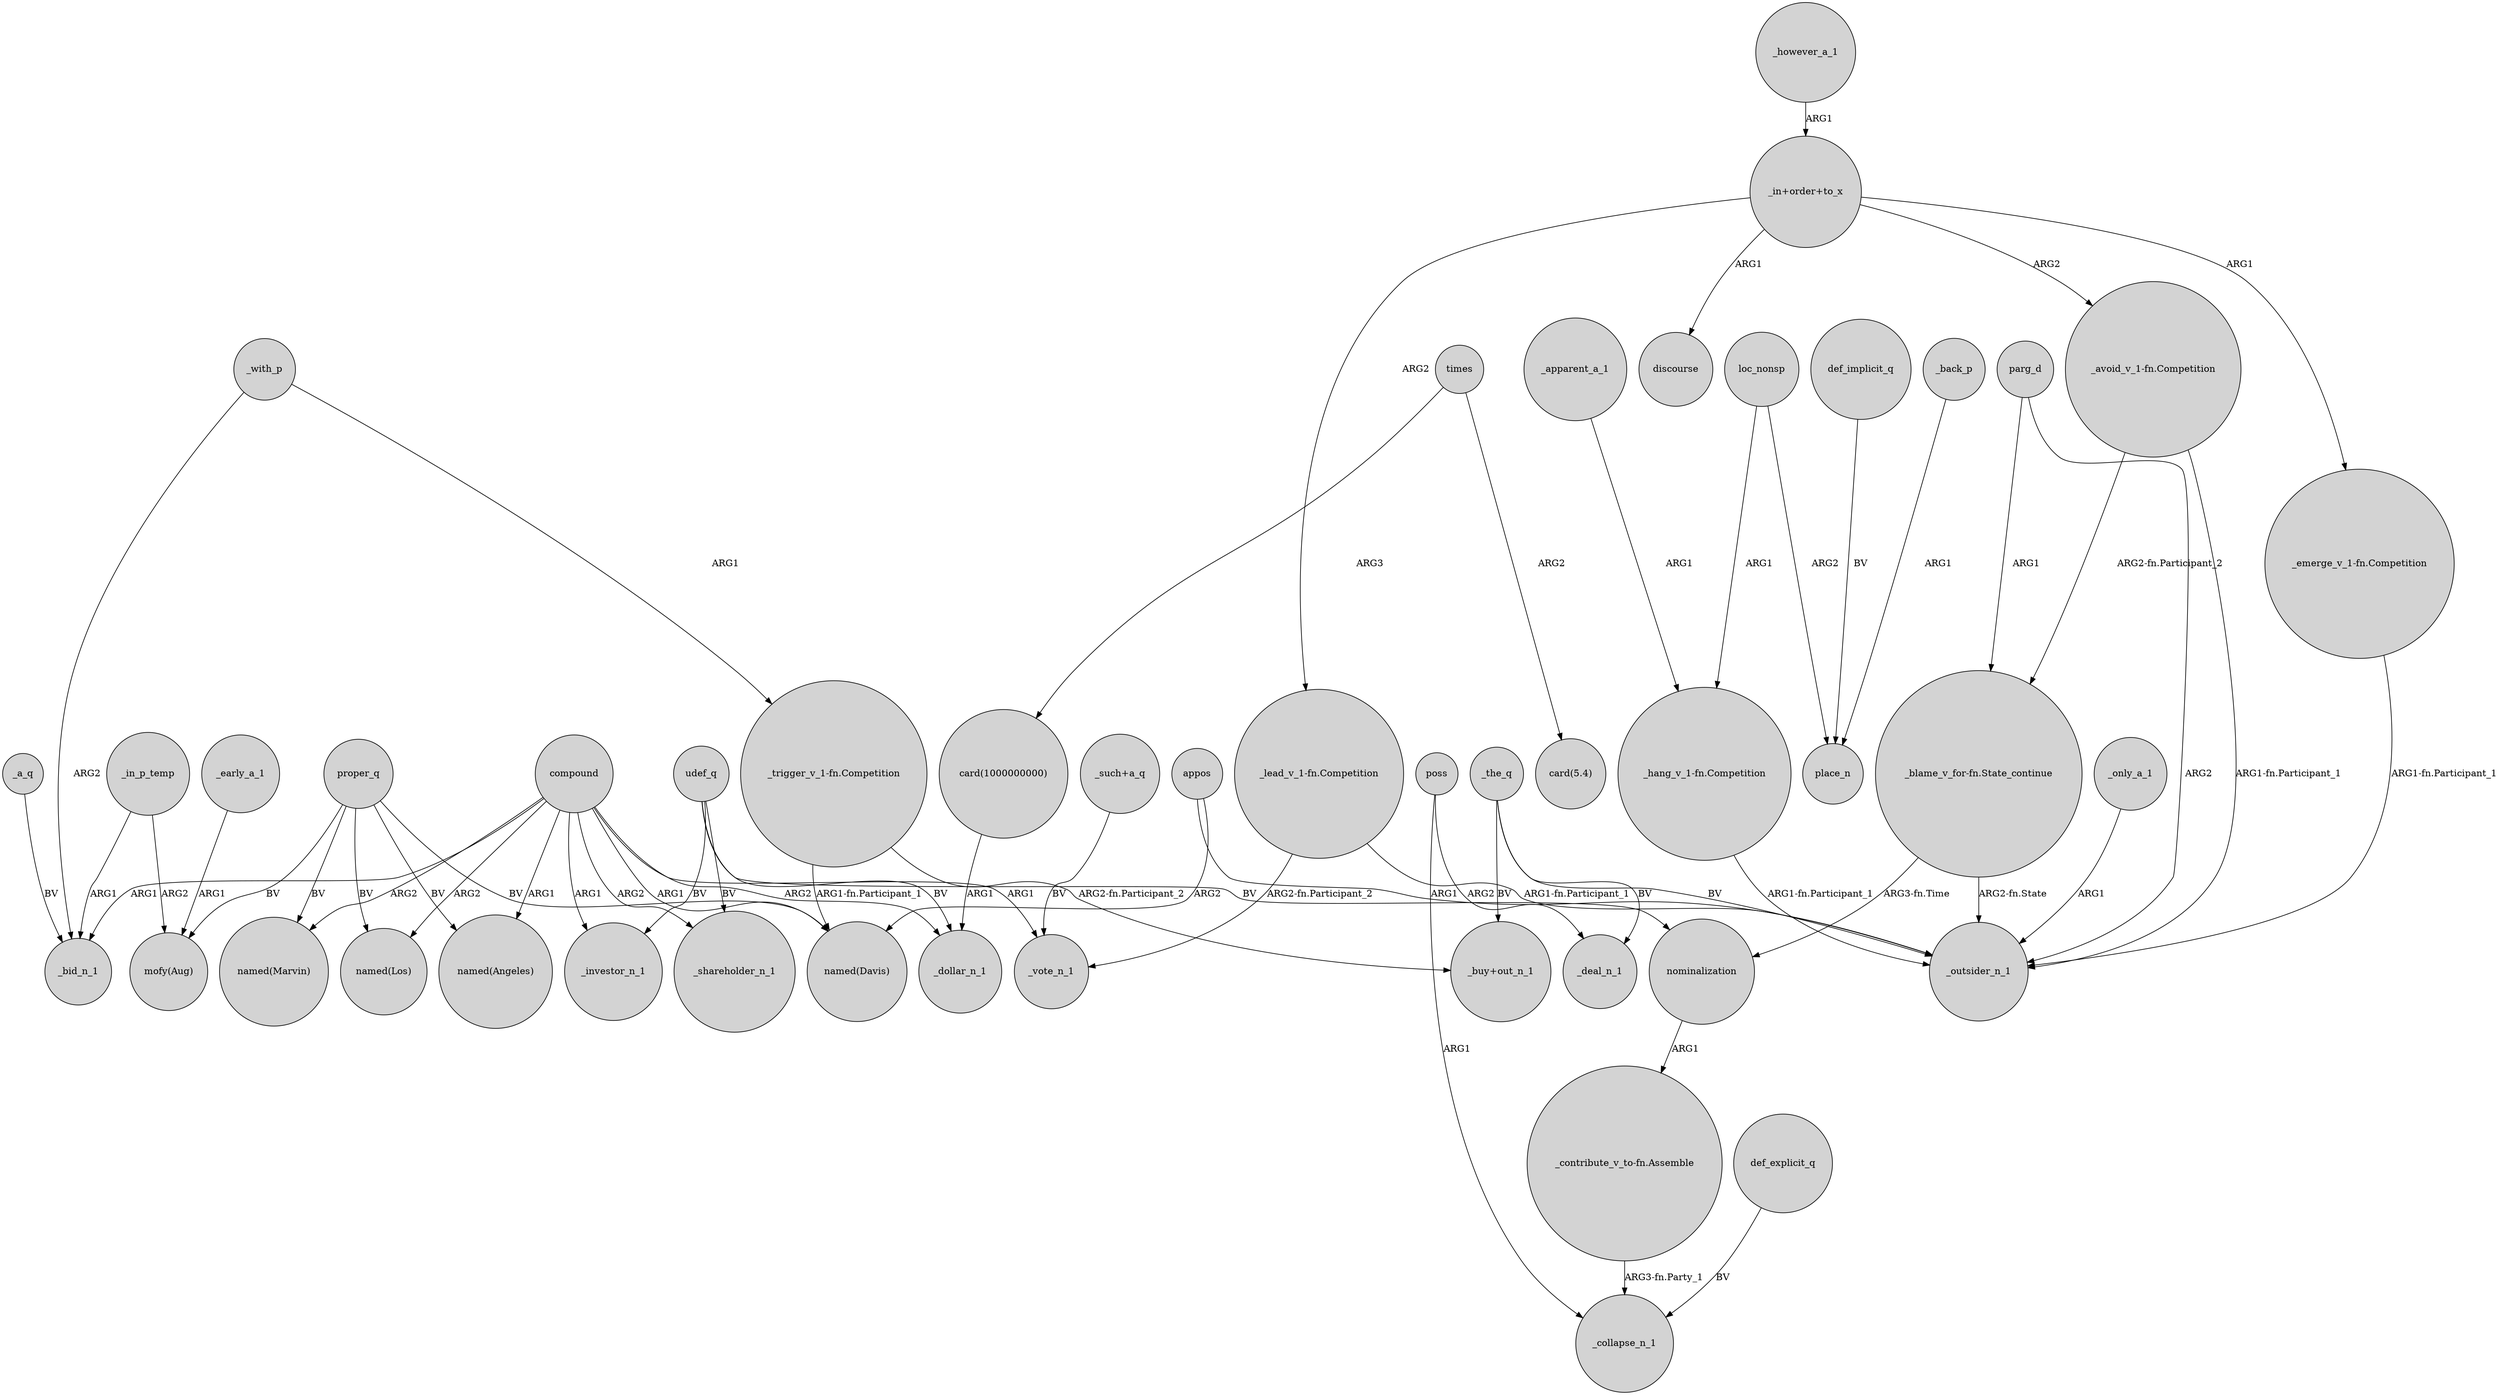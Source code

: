 digraph {
	node [shape=circle style=filled]
	"card(1000000000)" -> _dollar_n_1 [label=ARG1]
	_the_q -> _outsider_n_1 [label=BV]
	_apparent_a_1 -> "_hang_v_1-fn.Competition" [label=ARG1]
	_a_q -> _bid_n_1 [label=BV]
	_in_p_temp -> "mofy(Aug)" [label=ARG2]
	nominalization -> "_contribute_v_to-fn.Assemble" [label=ARG1]
	_the_q -> _deal_n_1 [label=BV]
	def_implicit_q -> place_n [label=BV]
	_however_a_1 -> "_in+order+to_x" [label=ARG1]
	"_contribute_v_to-fn.Assemble" -> _collapse_n_1 [label="ARG3-fn.Party_1"]
	compound -> _shareholder_n_1 [label=ARG2]
	appos -> "named(Davis)" [label=ARG2]
	udef_q -> _shareholder_n_1 [label=BV]
	compound -> "named(Marvin)" [label=ARG2]
	proper_q -> "named(Davis)" [label=BV]
	udef_q -> nominalization [label=BV]
	proper_q -> "mofy(Aug)" [label=BV]
	proper_q -> "named(Marvin)" [label=BV]
	compound -> _dollar_n_1 [label=ARG2]
	"_trigger_v_1-fn.Competition" -> "named(Davis)" [label="ARG1-fn.Participant_1"]
	times -> "card(1000000000)" [label=ARG3]
	compound -> "named(Los)" [label=ARG2]
	poss -> _collapse_n_1 [label=ARG1]
	_with_p -> "_trigger_v_1-fn.Competition" [label=ARG1]
	"_lead_v_1-fn.Competition" -> _vote_n_1 [label="ARG2-fn.Participant_2"]
	"_lead_v_1-fn.Competition" -> _outsider_n_1 [label="ARG1-fn.Participant_1"]
	_back_p -> place_n [label=ARG1]
	"_blame_v_for-fn.State_continue" -> nominalization [label="ARG3-fn.Time"]
	"_emerge_v_1-fn.Competition" -> _outsider_n_1 [label="ARG1-fn.Participant_1"]
	times -> "card(5.4)" [label=ARG2]
	def_explicit_q -> _collapse_n_1 [label=BV]
	_only_a_1 -> _outsider_n_1 [label=ARG1]
	parg_d -> "_blame_v_for-fn.State_continue" [label=ARG1]
	compound -> "named(Davis)" [label=ARG1]
	"_avoid_v_1-fn.Competition" -> _outsider_n_1 [label="ARG1-fn.Participant_1"]
	compound -> "named(Angeles)" [label=ARG1]
	"_in+order+to_x" -> "_avoid_v_1-fn.Competition" [label=ARG2]
	_in_p_temp -> _bid_n_1 [label=ARG1]
	compound -> _investor_n_1 [label=ARG1]
	udef_q -> _dollar_n_1 [label=BV]
	proper_q -> "named(Los)" [label=BV]
	parg_d -> _outsider_n_1 [label=ARG2]
	"_blame_v_for-fn.State_continue" -> _outsider_n_1 [label="ARG2-fn.State"]
	_early_a_1 -> "mofy(Aug)" [label=ARG1]
	loc_nonsp -> "_hang_v_1-fn.Competition" [label=ARG1]
	proper_q -> "named(Angeles)" [label=BV]
	"_hang_v_1-fn.Competition" -> _outsider_n_1 [label="ARG1-fn.Participant_1"]
	"_in+order+to_x" -> "_emerge_v_1-fn.Competition" [label=ARG1]
	loc_nonsp -> place_n [label=ARG2]
	"_in+order+to_x" -> "_lead_v_1-fn.Competition" [label=ARG2]
	compound -> _vote_n_1 [label=ARG1]
	_with_p -> _bid_n_1 [label=ARG2]
	_the_q -> "_buy+out_n_1" [label=BV]
	appos -> _outsider_n_1 [label=ARG1]
	udef_q -> _investor_n_1 [label=BV]
	"_in+order+to_x" -> discourse [label=ARG1]
	poss -> _deal_n_1 [label=ARG2]
	"_avoid_v_1-fn.Competition" -> "_blame_v_for-fn.State_continue" [label="ARG2-fn.Participant_2"]
	compound -> _bid_n_1 [label=ARG1]
	"_such+a_q" -> _vote_n_1 [label=BV]
	"_trigger_v_1-fn.Competition" -> "_buy+out_n_1" [label="ARG2-fn.Participant_2"]
}
